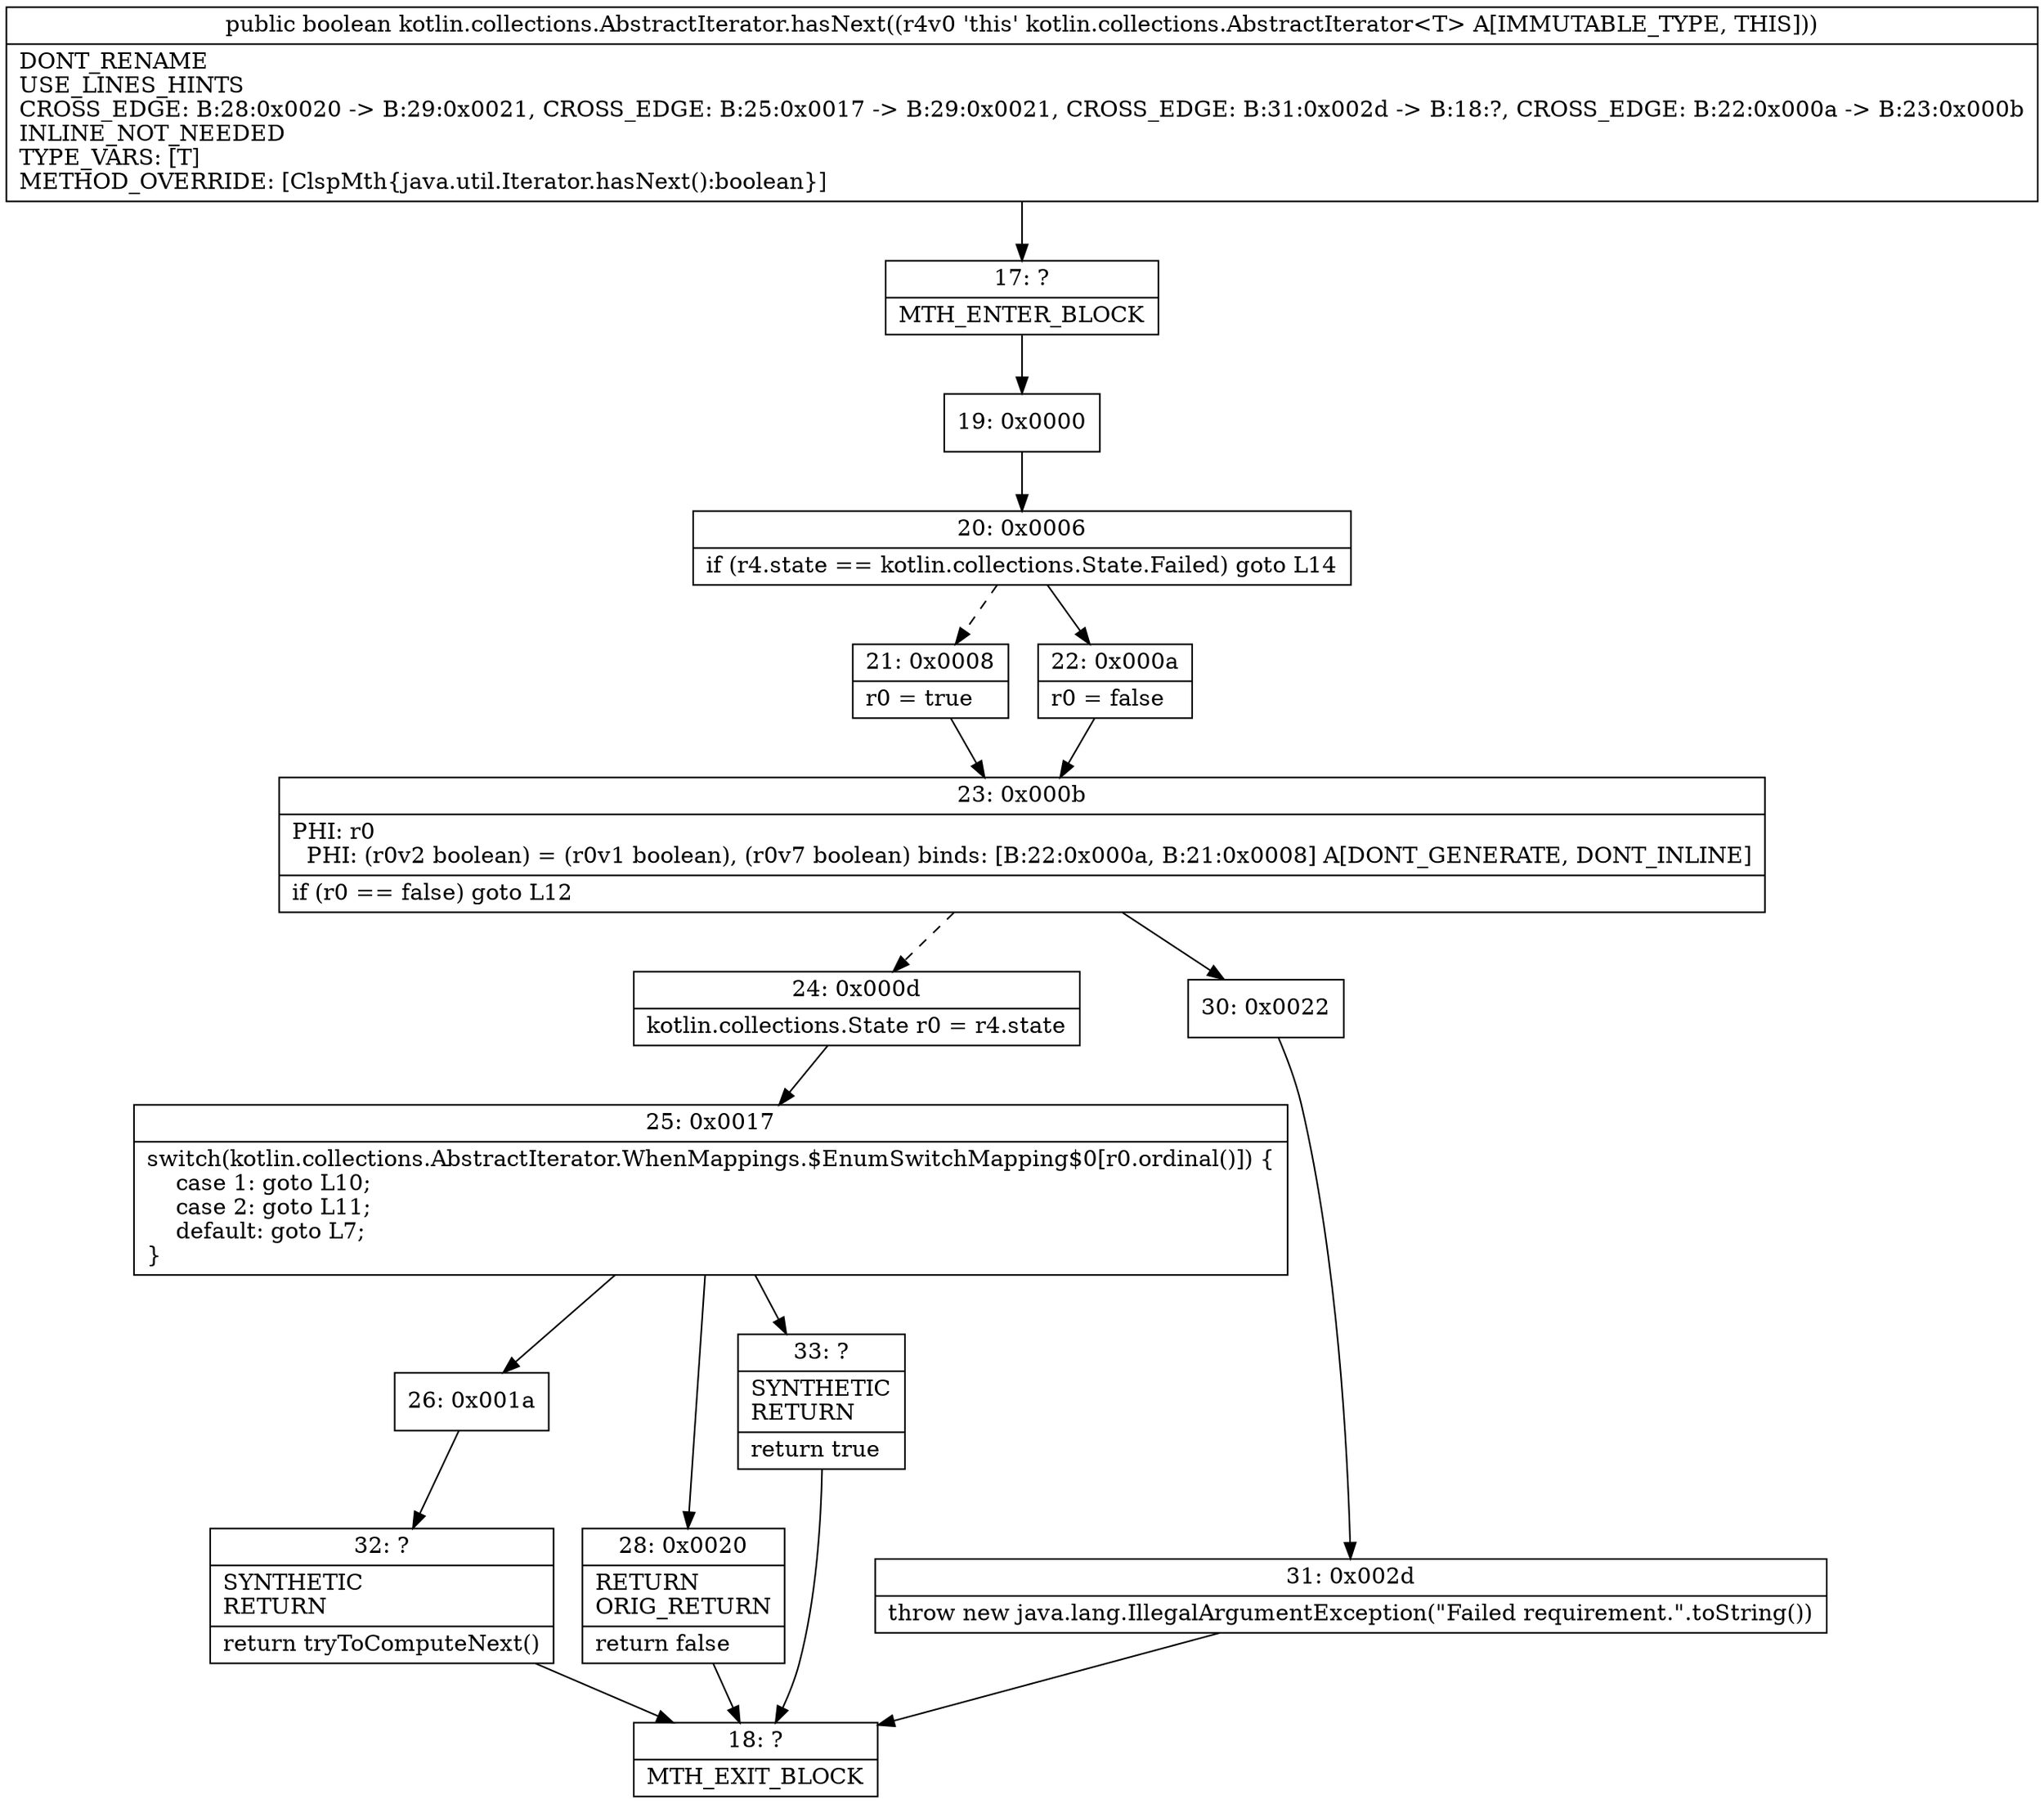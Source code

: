 digraph "CFG forkotlin.collections.AbstractIterator.hasNext()Z" {
Node_17 [shape=record,label="{17\:\ ?|MTH_ENTER_BLOCK\l}"];
Node_19 [shape=record,label="{19\:\ 0x0000}"];
Node_20 [shape=record,label="{20\:\ 0x0006|if (r4.state == kotlin.collections.State.Failed) goto L14\l}"];
Node_21 [shape=record,label="{21\:\ 0x0008|r0 = true\l}"];
Node_23 [shape=record,label="{23\:\ 0x000b|PHI: r0 \l  PHI: (r0v2 boolean) = (r0v1 boolean), (r0v7 boolean) binds: [B:22:0x000a, B:21:0x0008] A[DONT_GENERATE, DONT_INLINE]\l|if (r0 == false) goto L12\l}"];
Node_24 [shape=record,label="{24\:\ 0x000d|kotlin.collections.State r0 = r4.state\l}"];
Node_25 [shape=record,label="{25\:\ 0x0017|switch(kotlin.collections.AbstractIterator.WhenMappings.$EnumSwitchMapping$0[r0.ordinal()]) \{\l    case 1: goto L10;\l    case 2: goto L11;\l    default: goto L7;\l\}\l}"];
Node_26 [shape=record,label="{26\:\ 0x001a}"];
Node_32 [shape=record,label="{32\:\ ?|SYNTHETIC\lRETURN\l|return tryToComputeNext()\l}"];
Node_18 [shape=record,label="{18\:\ ?|MTH_EXIT_BLOCK\l}"];
Node_28 [shape=record,label="{28\:\ 0x0020|RETURN\lORIG_RETURN\l|return false\l}"];
Node_33 [shape=record,label="{33\:\ ?|SYNTHETIC\lRETURN\l|return true\l}"];
Node_30 [shape=record,label="{30\:\ 0x0022}"];
Node_31 [shape=record,label="{31\:\ 0x002d|throw new java.lang.IllegalArgumentException(\"Failed requirement.\".toString())\l}"];
Node_22 [shape=record,label="{22\:\ 0x000a|r0 = false\l}"];
MethodNode[shape=record,label="{public boolean kotlin.collections.AbstractIterator.hasNext((r4v0 'this' kotlin.collections.AbstractIterator\<T\> A[IMMUTABLE_TYPE, THIS]))  | DONT_RENAME\lUSE_LINES_HINTS\lCROSS_EDGE: B:28:0x0020 \-\> B:29:0x0021, CROSS_EDGE: B:25:0x0017 \-\> B:29:0x0021, CROSS_EDGE: B:31:0x002d \-\> B:18:?, CROSS_EDGE: B:22:0x000a \-\> B:23:0x000b\lINLINE_NOT_NEEDED\lTYPE_VARS: [T]\lMETHOD_OVERRIDE: [ClspMth\{java.util.Iterator.hasNext():boolean\}]\l}"];
MethodNode -> Node_17;Node_17 -> Node_19;
Node_19 -> Node_20;
Node_20 -> Node_21[style=dashed];
Node_20 -> Node_22;
Node_21 -> Node_23;
Node_23 -> Node_24[style=dashed];
Node_23 -> Node_30;
Node_24 -> Node_25;
Node_25 -> Node_26;
Node_25 -> Node_28;
Node_25 -> Node_33;
Node_26 -> Node_32;
Node_32 -> Node_18;
Node_28 -> Node_18;
Node_33 -> Node_18;
Node_30 -> Node_31;
Node_31 -> Node_18;
Node_22 -> Node_23;
}

